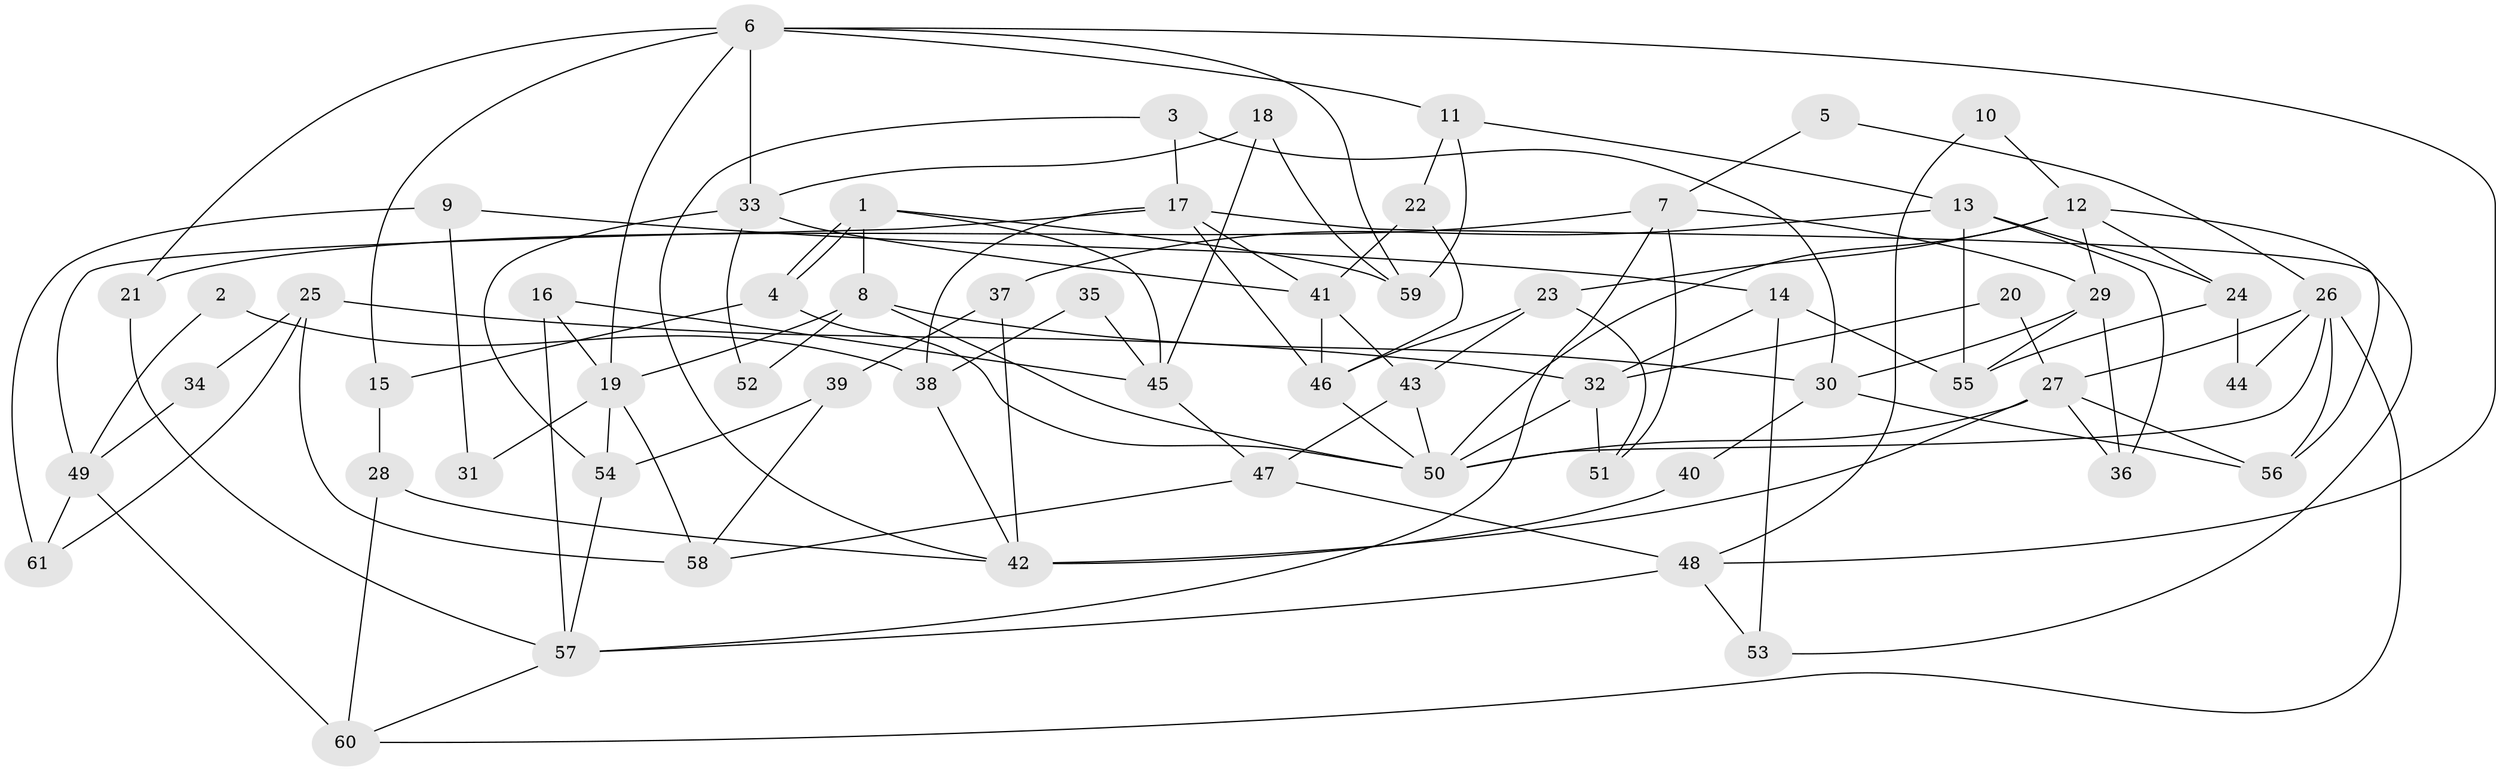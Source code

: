 // coarse degree distribution, {4: 0.16666666666666666, 5: 0.14285714285714285, 7: 0.09523809523809523, 2: 0.16666666666666666, 8: 0.09523809523809523, 9: 0.023809523809523808, 3: 0.21428571428571427, 6: 0.09523809523809523}
// Generated by graph-tools (version 1.1) at 2025/52/02/27/25 19:52:05]
// undirected, 61 vertices, 122 edges
graph export_dot {
graph [start="1"]
  node [color=gray90,style=filled];
  1;
  2;
  3;
  4;
  5;
  6;
  7;
  8;
  9;
  10;
  11;
  12;
  13;
  14;
  15;
  16;
  17;
  18;
  19;
  20;
  21;
  22;
  23;
  24;
  25;
  26;
  27;
  28;
  29;
  30;
  31;
  32;
  33;
  34;
  35;
  36;
  37;
  38;
  39;
  40;
  41;
  42;
  43;
  44;
  45;
  46;
  47;
  48;
  49;
  50;
  51;
  52;
  53;
  54;
  55;
  56;
  57;
  58;
  59;
  60;
  61;
  1 -- 4;
  1 -- 4;
  1 -- 8;
  1 -- 45;
  1 -- 59;
  2 -- 38;
  2 -- 49;
  3 -- 30;
  3 -- 42;
  3 -- 17;
  4 -- 50;
  4 -- 15;
  5 -- 26;
  5 -- 7;
  6 -- 59;
  6 -- 33;
  6 -- 11;
  6 -- 15;
  6 -- 19;
  6 -- 21;
  6 -- 48;
  7 -- 57;
  7 -- 21;
  7 -- 29;
  7 -- 51;
  8 -- 50;
  8 -- 30;
  8 -- 19;
  8 -- 52;
  9 -- 61;
  9 -- 14;
  9 -- 31;
  10 -- 48;
  10 -- 12;
  11 -- 59;
  11 -- 13;
  11 -- 22;
  12 -- 24;
  12 -- 56;
  12 -- 23;
  12 -- 29;
  12 -- 50;
  13 -- 55;
  13 -- 24;
  13 -- 36;
  13 -- 37;
  14 -- 32;
  14 -- 53;
  14 -- 55;
  15 -- 28;
  16 -- 19;
  16 -- 57;
  16 -- 45;
  17 -- 41;
  17 -- 38;
  17 -- 46;
  17 -- 49;
  17 -- 53;
  18 -- 45;
  18 -- 33;
  18 -- 59;
  19 -- 31;
  19 -- 54;
  19 -- 58;
  20 -- 32;
  20 -- 27;
  21 -- 57;
  22 -- 46;
  22 -- 41;
  23 -- 46;
  23 -- 43;
  23 -- 51;
  24 -- 55;
  24 -- 44;
  25 -- 58;
  25 -- 32;
  25 -- 34;
  25 -- 61;
  26 -- 50;
  26 -- 27;
  26 -- 44;
  26 -- 56;
  26 -- 60;
  27 -- 50;
  27 -- 36;
  27 -- 42;
  27 -- 56;
  28 -- 60;
  28 -- 42;
  29 -- 30;
  29 -- 36;
  29 -- 55;
  30 -- 56;
  30 -- 40;
  32 -- 51;
  32 -- 50;
  33 -- 54;
  33 -- 41;
  33 -- 52;
  34 -- 49;
  35 -- 38;
  35 -- 45;
  37 -- 42;
  37 -- 39;
  38 -- 42;
  39 -- 58;
  39 -- 54;
  40 -- 42;
  41 -- 43;
  41 -- 46;
  43 -- 50;
  43 -- 47;
  45 -- 47;
  46 -- 50;
  47 -- 48;
  47 -- 58;
  48 -- 53;
  48 -- 57;
  49 -- 60;
  49 -- 61;
  54 -- 57;
  57 -- 60;
}
